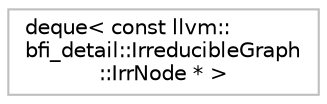 digraph "Graphical Class Hierarchy"
{
 // LATEX_PDF_SIZE
  bgcolor="transparent";
  edge [fontname="Helvetica",fontsize="10",labelfontname="Helvetica",labelfontsize="10"];
  node [fontname="Helvetica",fontsize="10",shape=record];
  rankdir="LR";
  Node0 [label="deque\< const llvm::\lbfi_detail::IrreducibleGraph\l::IrrNode * \>",height=0.2,width=0.4,color="grey75",tooltip=" "];
}
